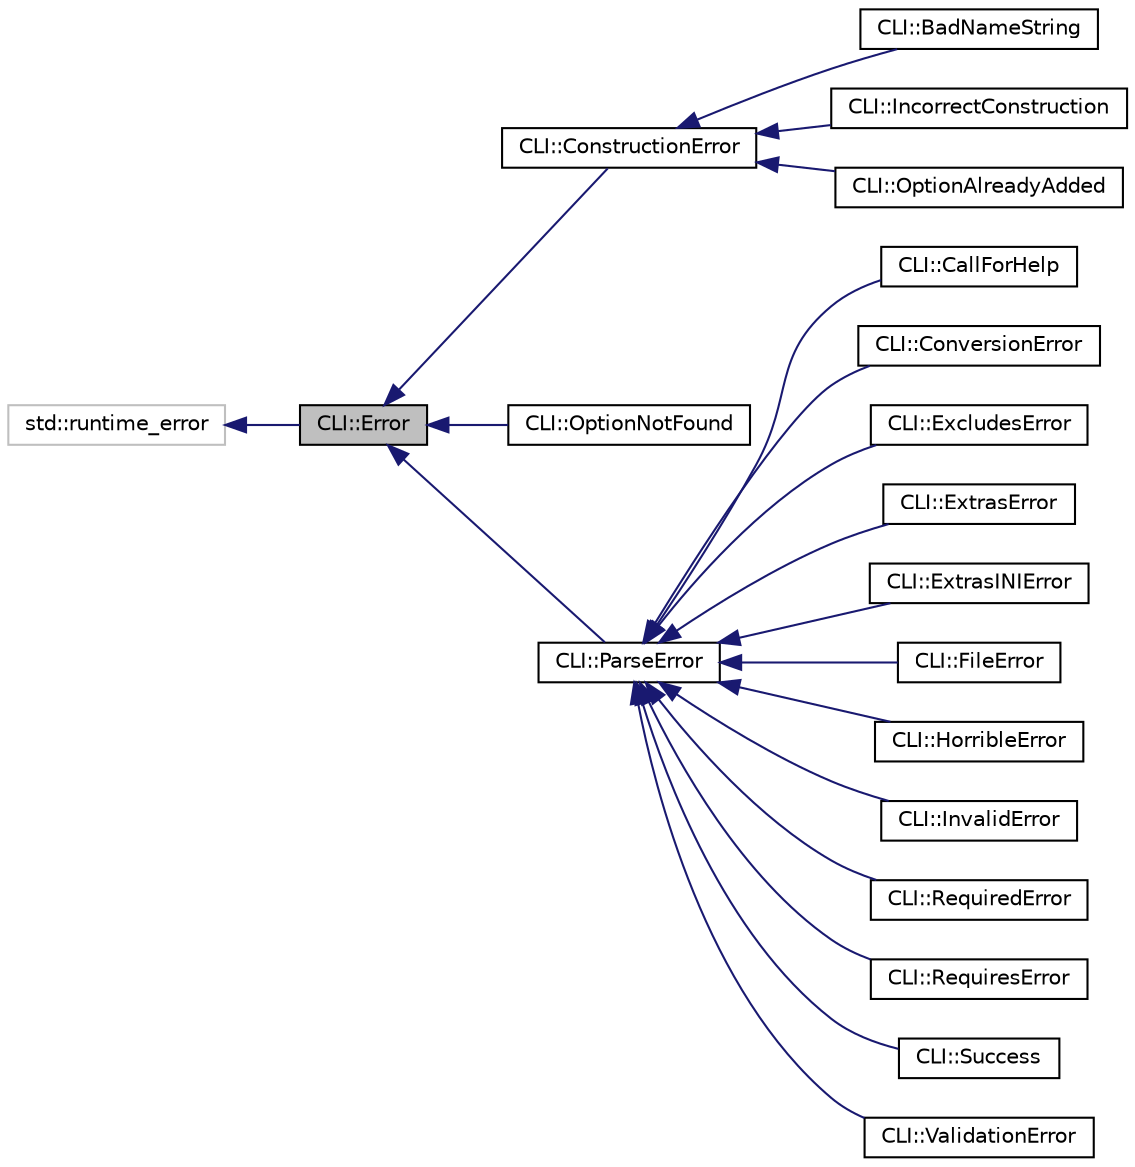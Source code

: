 digraph "CLI::Error"
{
  edge [fontname="Helvetica",fontsize="10",labelfontname="Helvetica",labelfontsize="10"];
  node [fontname="Helvetica",fontsize="10",shape=record];
  rankdir="LR";
  Node0 [label="CLI::Error",height=0.2,width=0.4,color="black", fillcolor="grey75", style="filled", fontcolor="black"];
  Node1 -> Node0 [dir="back",color="midnightblue",fontsize="10",style="solid",fontname="Helvetica"];
  Node1 [label="std::runtime_error",height=0.2,width=0.4,color="grey75", fillcolor="white", style="filled"];
  Node0 -> Node2 [dir="back",color="midnightblue",fontsize="10",style="solid",fontname="Helvetica"];
  Node2 [label="CLI::ConstructionError",height=0.2,width=0.4,color="black", fillcolor="white", style="filled",URL="$struct_c_l_i_1_1_construction_error.html",tooltip="Construction errors (not in parsing) "];
  Node2 -> Node3 [dir="back",color="midnightblue",fontsize="10",style="solid",fontname="Helvetica"];
  Node3 [label="CLI::BadNameString",height=0.2,width=0.4,color="black", fillcolor="white", style="filled",URL="$struct_c_l_i_1_1_bad_name_string.html",tooltip="Thrown on construction of a bad name. "];
  Node2 -> Node4 [dir="back",color="midnightblue",fontsize="10",style="solid",fontname="Helvetica"];
  Node4 [label="CLI::IncorrectConstruction",height=0.2,width=0.4,color="black", fillcolor="white", style="filled",URL="$struct_c_l_i_1_1_incorrect_construction.html",tooltip="Thrown when an option is set to conflicting values (non-vector and multi args, for example) ..."];
  Node2 -> Node5 [dir="back",color="midnightblue",fontsize="10",style="solid",fontname="Helvetica"];
  Node5 [label="CLI::OptionAlreadyAdded",height=0.2,width=0.4,color="black", fillcolor="white", style="filled",URL="$struct_c_l_i_1_1_option_already_added.html",tooltip="Thrown when an option already exists. "];
  Node0 -> Node6 [dir="back",color="midnightblue",fontsize="10",style="solid",fontname="Helvetica"];
  Node6 [label="CLI::OptionNotFound",height=0.2,width=0.4,color="black", fillcolor="white", style="filled",URL="$struct_c_l_i_1_1_option_not_found.html",tooltip="Thrown when counting a non-existent option. "];
  Node0 -> Node7 [dir="back",color="midnightblue",fontsize="10",style="solid",fontname="Helvetica"];
  Node7 [label="CLI::ParseError",height=0.2,width=0.4,color="black", fillcolor="white", style="filled",URL="$struct_c_l_i_1_1_parse_error.html",tooltip="Anything that can error in Parse. "];
  Node7 -> Node8 [dir="back",color="midnightblue",fontsize="10",style="solid",fontname="Helvetica"];
  Node8 [label="CLI::CallForHelp",height=0.2,width=0.4,color="black", fillcolor="white", style="filled",URL="$struct_c_l_i_1_1_call_for_help.html",tooltip="-h or –help on command line "];
  Node7 -> Node9 [dir="back",color="midnightblue",fontsize="10",style="solid",fontname="Helvetica"];
  Node9 [label="CLI::ConversionError",height=0.2,width=0.4,color="black", fillcolor="white", style="filled",URL="$struct_c_l_i_1_1_conversion_error.html",tooltip="Thrown when conversion call back fails, such as when an int fails to coerse to a string. "];
  Node7 -> Node10 [dir="back",color="midnightblue",fontsize="10",style="solid",fontname="Helvetica"];
  Node10 [label="CLI::ExcludesError",height=0.2,width=0.4,color="black", fillcolor="white", style="filled",URL="$struct_c_l_i_1_1_excludes_error.html",tooltip="Thrown when a exludes option is present. "];
  Node7 -> Node11 [dir="back",color="midnightblue",fontsize="10",style="solid",fontname="Helvetica"];
  Node11 [label="CLI::ExtrasError",height=0.2,width=0.4,color="black", fillcolor="white", style="filled",URL="$struct_c_l_i_1_1_extras_error.html",tooltip="Thrown when too many positionals or options are found. "];
  Node7 -> Node12 [dir="back",color="midnightblue",fontsize="10",style="solid",fontname="Helvetica"];
  Node12 [label="CLI::ExtrasINIError",height=0.2,width=0.4,color="black", fillcolor="white", style="filled",URL="$struct_c_l_i_1_1_extras_i_n_i_error.html",tooltip="Thrown when extra values are found in an INI file. "];
  Node7 -> Node13 [dir="back",color="midnightblue",fontsize="10",style="solid",fontname="Helvetica"];
  Node13 [label="CLI::FileError",height=0.2,width=0.4,color="black", fillcolor="white", style="filled",URL="$struct_c_l_i_1_1_file_error.html",tooltip="Thrown when parsing an INI file and it is missing. "];
  Node7 -> Node14 [dir="back",color="midnightblue",fontsize="10",style="solid",fontname="Helvetica"];
  Node14 [label="CLI::HorribleError",height=0.2,width=0.4,color="black", fillcolor="white", style="filled",URL="$struct_c_l_i_1_1_horrible_error.html",tooltip="This is just a safety check to verify selection and parsing match. "];
  Node7 -> Node15 [dir="back",color="midnightblue",fontsize="10",style="solid",fontname="Helvetica"];
  Node15 [label="CLI::InvalidError",height=0.2,width=0.4,color="black", fillcolor="white", style="filled",URL="$struct_c_l_i_1_1_invalid_error.html",tooltip="Thrown when validation fails before parsing. "];
  Node7 -> Node16 [dir="back",color="midnightblue",fontsize="10",style="solid",fontname="Helvetica"];
  Node16 [label="CLI::RequiredError",height=0.2,width=0.4,color="black", fillcolor="white", style="filled",URL="$struct_c_l_i_1_1_required_error.html",tooltip="Thrown when a required option is missing. "];
  Node7 -> Node17 [dir="back",color="midnightblue",fontsize="10",style="solid",fontname="Helvetica"];
  Node17 [label="CLI::RequiresError",height=0.2,width=0.4,color="black", fillcolor="white", style="filled",URL="$struct_c_l_i_1_1_requires_error.html",tooltip="Thrown when a requires option is missing. "];
  Node7 -> Node18 [dir="back",color="midnightblue",fontsize="10",style="solid",fontname="Helvetica"];
  Node18 [label="CLI::Success",height=0.2,width=0.4,color="black", fillcolor="white", style="filled",URL="$struct_c_l_i_1_1_success.html",tooltip="This is a successful completion on parsing, supposed to exit. "];
  Node7 -> Node19 [dir="back",color="midnightblue",fontsize="10",style="solid",fontname="Helvetica"];
  Node19 [label="CLI::ValidationError",height=0.2,width=0.4,color="black", fillcolor="white", style="filled",URL="$struct_c_l_i_1_1_validation_error.html",tooltip="Thrown when validation of results fails. "];
}
